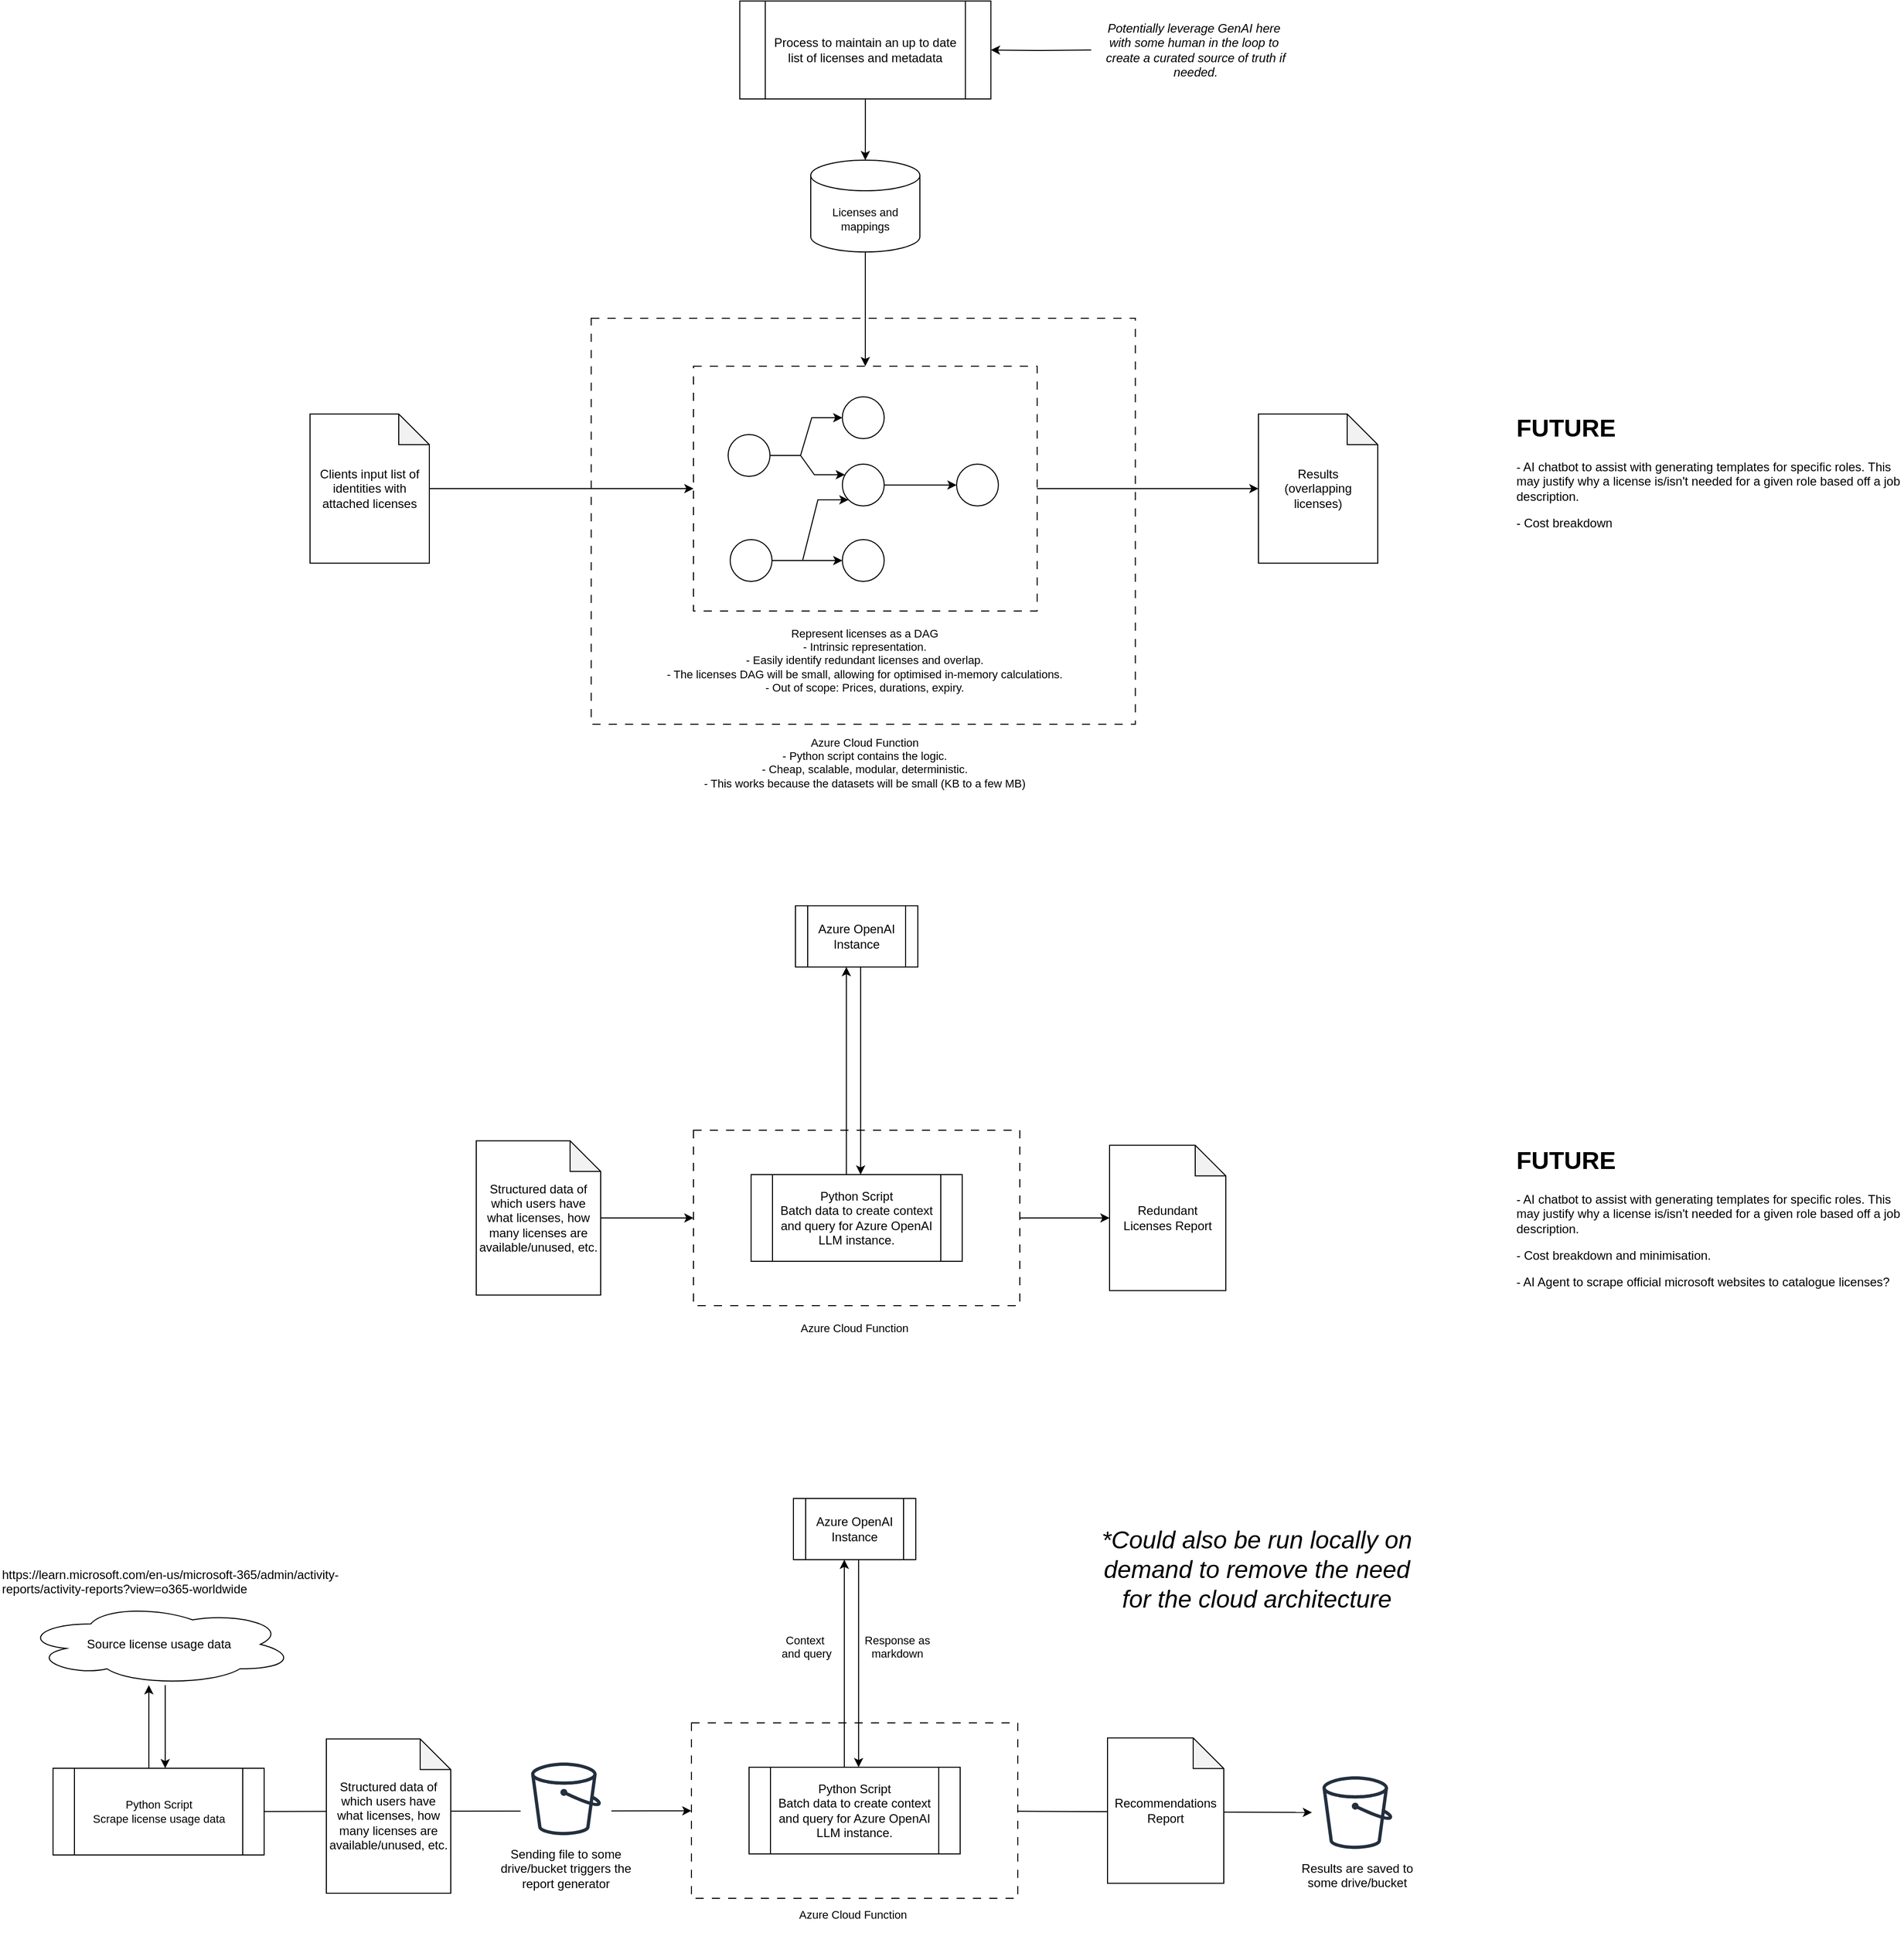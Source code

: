 <mxfile>
    <diagram name="Page-1" id="jkyWEsUThgF6aey1WfAn">
        <mxGraphModel dx="1986" dy="367" grid="0" gridSize="10" guides="1" tooltips="1" connect="1" arrows="1" fold="1" page="0" pageScale="1" pageWidth="827" pageHeight="1169" math="0" shadow="0">
            <root>
                <mxCell id="0"/>
                <mxCell id="1" parent="0"/>
                <mxCell id="11" style="edgeStyle=none;html=1;" parent="1" source="5" target="10" edge="1">
                    <mxGeometry relative="1" as="geometry"/>
                </mxCell>
                <mxCell id="5" value="" style="rounded=0;whiteSpace=wrap;html=1;dashed=1;dashPattern=8 8;" parent="1" vertex="1">
                    <mxGeometry x="508" y="1149" width="320" height="172" as="geometry"/>
                </mxCell>
                <mxCell id="tkoUn3kZjdcvx1pm9AA_-21" value="" style="rounded=0;whiteSpace=wrap;html=1;dashed=1;dashPattern=8 8;" parent="1" vertex="1">
                    <mxGeometry x="407.71" y="353" width="533.58" height="398" as="geometry"/>
                </mxCell>
                <mxCell id="tkoUn3kZjdcvx1pm9AA_-20" style="edgeStyle=orthogonalEdgeStyle;rounded=0;orthogonalLoop=1;jettySize=auto;html=1;" parent="1" source="tkoUn3kZjdcvx1pm9AA_-2" target="tkoUn3kZjdcvx1pm9AA_-19" edge="1">
                    <mxGeometry relative="1" as="geometry"/>
                </mxCell>
                <mxCell id="tkoUn3kZjdcvx1pm9AA_-2" value="" style="rounded=0;whiteSpace=wrap;html=1;dashed=1;dashPattern=8 8;" parent="1" vertex="1">
                    <mxGeometry x="508" y="400" width="337" height="240" as="geometry"/>
                </mxCell>
                <mxCell id="tkoUn3kZjdcvx1pm9AA_-18" style="edgeStyle=orthogonalEdgeStyle;rounded=0;orthogonalLoop=1;jettySize=auto;html=1;entryX=0;entryY=0.5;entryDx=0;entryDy=0;" parent="1" source="tkoUn3kZjdcvx1pm9AA_-1" target="tkoUn3kZjdcvx1pm9AA_-2" edge="1">
                    <mxGeometry relative="1" as="geometry"/>
                </mxCell>
                <mxCell id="tkoUn3kZjdcvx1pm9AA_-1" value="Clients input list of identities with attached licenses" style="shape=note;whiteSpace=wrap;html=1;backgroundOutline=1;darkOpacity=0.05;" parent="1" vertex="1">
                    <mxGeometry x="132" y="446.88" width="117" height="146.25" as="geometry"/>
                </mxCell>
                <mxCell id="tkoUn3kZjdcvx1pm9AA_-3" style="edgeStyle=entityRelationEdgeStyle;rounded=0;orthogonalLoop=1;jettySize=auto;html=1;entryX=0.061;entryY=0.253;entryDx=0;entryDy=0;entryPerimeter=0;" parent="1" source="tkoUn3kZjdcvx1pm9AA_-5" target="tkoUn3kZjdcvx1pm9AA_-8" edge="1">
                    <mxGeometry relative="1" as="geometry"/>
                </mxCell>
                <mxCell id="tkoUn3kZjdcvx1pm9AA_-4" style="edgeStyle=entityRelationEdgeStyle;shape=connector;rounded=0;orthogonalLoop=1;jettySize=auto;html=1;strokeColor=default;align=center;verticalAlign=middle;fontFamily=Helvetica;fontSize=11;fontColor=default;labelBackgroundColor=default;endArrow=classic;" parent="1" source="tkoUn3kZjdcvx1pm9AA_-5" target="tkoUn3kZjdcvx1pm9AA_-6" edge="1">
                    <mxGeometry relative="1" as="geometry"/>
                </mxCell>
                <mxCell id="tkoUn3kZjdcvx1pm9AA_-5" value="" style="ellipse;whiteSpace=wrap;html=1;aspect=fixed;" parent="1" vertex="1">
                    <mxGeometry x="542" y="467" width="41" height="41" as="geometry"/>
                </mxCell>
                <mxCell id="tkoUn3kZjdcvx1pm9AA_-6" value="" style="ellipse;whiteSpace=wrap;html=1;aspect=fixed;" parent="1" vertex="1">
                    <mxGeometry x="654" y="430" width="41" height="41" as="geometry"/>
                </mxCell>
                <mxCell id="tkoUn3kZjdcvx1pm9AA_-7" style="edgeStyle=orthogonalEdgeStyle;rounded=0;orthogonalLoop=1;jettySize=auto;html=1;entryX=0;entryY=0.5;entryDx=0;entryDy=0;" parent="1" source="tkoUn3kZjdcvx1pm9AA_-8" target="tkoUn3kZjdcvx1pm9AA_-12" edge="1">
                    <mxGeometry relative="1" as="geometry"/>
                </mxCell>
                <mxCell id="tkoUn3kZjdcvx1pm9AA_-8" value="" style="ellipse;whiteSpace=wrap;html=1;aspect=fixed;" parent="1" vertex="1">
                    <mxGeometry x="654" y="496" width="41" height="41" as="geometry"/>
                </mxCell>
                <mxCell id="tkoUn3kZjdcvx1pm9AA_-9" style="edgeStyle=entityRelationEdgeStyle;shape=connector;rounded=0;orthogonalLoop=1;jettySize=auto;html=1;strokeColor=default;align=center;verticalAlign=middle;fontFamily=Helvetica;fontSize=11;fontColor=default;labelBackgroundColor=default;endArrow=classic;" parent="1" source="tkoUn3kZjdcvx1pm9AA_-11" target="tkoUn3kZjdcvx1pm9AA_-14" edge="1">
                    <mxGeometry relative="1" as="geometry"/>
                </mxCell>
                <mxCell id="tkoUn3kZjdcvx1pm9AA_-10" style="edgeStyle=entityRelationEdgeStyle;shape=connector;rounded=0;orthogonalLoop=1;jettySize=auto;html=1;entryX=0;entryY=1;entryDx=0;entryDy=0;strokeColor=default;align=center;verticalAlign=middle;fontFamily=Helvetica;fontSize=11;fontColor=default;labelBackgroundColor=default;endArrow=classic;" parent="1" source="tkoUn3kZjdcvx1pm9AA_-11" target="tkoUn3kZjdcvx1pm9AA_-8" edge="1">
                    <mxGeometry relative="1" as="geometry"/>
                </mxCell>
                <mxCell id="tkoUn3kZjdcvx1pm9AA_-11" value="" style="ellipse;whiteSpace=wrap;html=1;aspect=fixed;" parent="1" vertex="1">
                    <mxGeometry x="544" y="570" width="41" height="41" as="geometry"/>
                </mxCell>
                <mxCell id="tkoUn3kZjdcvx1pm9AA_-12" value="" style="ellipse;whiteSpace=wrap;html=1;aspect=fixed;" parent="1" vertex="1">
                    <mxGeometry x="766" y="496" width="41" height="41" as="geometry"/>
                </mxCell>
                <mxCell id="tkoUn3kZjdcvx1pm9AA_-13" value="Represent licenses as a DAG&lt;div&gt;- Intrinsic representation.&lt;br&gt;&lt;div&gt;- Easily identify redundant licenses and overlap.&lt;/div&gt;&lt;/div&gt;&lt;div&gt;- The licenses DAG will be small, allowing for optimised in-memory calculations.&lt;/div&gt;&lt;div&gt;- Out of scope: Prices, durations, expiry.&lt;/div&gt;" style="text;html=1;align=center;verticalAlign=top;whiteSpace=wrap;rounded=0;fontFamily=Helvetica;fontSize=11;fontColor=default;labelBackgroundColor=default;" parent="1" vertex="1">
                    <mxGeometry x="479" y="649" width="393.5" height="67" as="geometry"/>
                </mxCell>
                <mxCell id="tkoUn3kZjdcvx1pm9AA_-14" value="" style="ellipse;whiteSpace=wrap;html=1;aspect=fixed;" parent="1" vertex="1">
                    <mxGeometry x="654" y="570" width="41" height="41" as="geometry"/>
                </mxCell>
                <mxCell id="tkoUn3kZjdcvx1pm9AA_-16" style="edgeStyle=orthogonalEdgeStyle;rounded=0;orthogonalLoop=1;jettySize=auto;html=1;" parent="1" source="tkoUn3kZjdcvx1pm9AA_-15" target="tkoUn3kZjdcvx1pm9AA_-2" edge="1">
                    <mxGeometry relative="1" as="geometry"/>
                </mxCell>
                <mxCell id="tkoUn3kZjdcvx1pm9AA_-15" value="Licenses and mappings" style="shape=cylinder3;whiteSpace=wrap;html=1;boundedLbl=1;backgroundOutline=1;size=15;fontFamily=Helvetica;fontSize=11;fontColor=default;labelBackgroundColor=default;" parent="1" vertex="1">
                    <mxGeometry x="623" y="198" width="107" height="90" as="geometry"/>
                </mxCell>
                <mxCell id="tkoUn3kZjdcvx1pm9AA_-19" value="Results&lt;div&gt;(overlapping licenses)&lt;/div&gt;" style="shape=note;whiteSpace=wrap;html=1;backgroundOutline=1;darkOpacity=0.05;" parent="1" vertex="1">
                    <mxGeometry x="1062" y="446.88" width="117" height="146.25" as="geometry"/>
                </mxCell>
                <mxCell id="tkoUn3kZjdcvx1pm9AA_-22" value="&lt;div&gt;Azure Cloud Function&lt;/div&gt;- Python script contains the logic.&lt;div&gt;- Cheap, scalable, modular, deterministic.&lt;/div&gt;&lt;div&gt;- This works because the datasets will be small (KB to a few MB)&lt;/div&gt;" style="text;html=1;align=center;verticalAlign=top;whiteSpace=wrap;rounded=0;fontFamily=Helvetica;fontSize=11;fontColor=default;labelBackgroundColor=default;" parent="1" vertex="1">
                    <mxGeometry x="478.75" y="756" width="393.5" height="79" as="geometry"/>
                </mxCell>
                <mxCell id="tkoUn3kZjdcvx1pm9AA_-25" style="edgeStyle=orthogonalEdgeStyle;rounded=0;orthogonalLoop=1;jettySize=auto;html=1;" parent="1" source="tkoUn3kZjdcvx1pm9AA_-24" target="tkoUn3kZjdcvx1pm9AA_-15" edge="1">
                    <mxGeometry relative="1" as="geometry"/>
                </mxCell>
                <mxCell id="tkoUn3kZjdcvx1pm9AA_-24" value="Process to maintain an up to date list of licenses and metadata" style="shape=process;whiteSpace=wrap;html=1;backgroundOutline=1;" parent="1" vertex="1">
                    <mxGeometry x="553.38" y="42" width="246.25" height="96" as="geometry"/>
                </mxCell>
                <mxCell id="tkoUn3kZjdcvx1pm9AA_-27" style="edgeStyle=orthogonalEdgeStyle;rounded=0;orthogonalLoop=1;jettySize=auto;html=1;entryX=1;entryY=0.5;entryDx=0;entryDy=0;" parent="1" target="tkoUn3kZjdcvx1pm9AA_-24" edge="1">
                    <mxGeometry relative="1" as="geometry">
                        <mxPoint x="898" y="90" as="sourcePoint"/>
                    </mxGeometry>
                </mxCell>
                <mxCell id="tkoUn3kZjdcvx1pm9AA_-29" value="&lt;span style=&quot;font-style: italic;&quot;&gt;Potentially leverage GenAI here&amp;nbsp;&lt;/span&gt;&lt;div style=&quot;font-style: italic;&quot;&gt;with some human in the loop to&amp;nbsp;&lt;/div&gt;&lt;div style=&quot;font-style: italic;&quot;&gt;create a curated source of truth if needed.&lt;/div&gt;" style="text;html=1;align=center;verticalAlign=middle;whiteSpace=wrap;rounded=0;" parent="1" vertex="1">
                    <mxGeometry x="896" y="51.5" width="209" height="77" as="geometry"/>
                </mxCell>
                <mxCell id="3" value="&lt;h1 style=&quot;margin-top: 0px;&quot;&gt;FUTURE&lt;/h1&gt;&lt;p&gt;- AI chatbot to assist with generating templates for specific roles. This may justify why a license is/isn&#39;t needed for a given role based off a job description.&lt;/p&gt;&lt;p&gt;- Cost breakdown&lt;/p&gt;&lt;p&gt;&lt;br&gt;&lt;/p&gt;" style="text;html=1;whiteSpace=wrap;overflow=hidden;rounded=0;" parent="1" vertex="1">
                    <mxGeometry x="1313" y="439.5" width="381" height="154" as="geometry"/>
                </mxCell>
                <mxCell id="13" style="edgeStyle=none;html=1;endArrow=classic;endFill=1;" parent="1" edge="1">
                    <mxGeometry relative="1" as="geometry">
                        <mxPoint x="657.91" y="1192.5" as="sourcePoint"/>
                        <mxPoint x="657.91" y="989" as="targetPoint"/>
                    </mxGeometry>
                </mxCell>
                <mxCell id="4" value="&lt;div&gt;Python Script&lt;/div&gt;&lt;div&gt;Batch data to create context and query for Azure OpenAI LLM instance.&lt;/div&gt;" style="shape=process;whiteSpace=wrap;html=1;backgroundOutline=1;" parent="1" vertex="1">
                    <mxGeometry x="564.5" y="1192.5" width="207" height="85" as="geometry"/>
                </mxCell>
                <mxCell id="6" value="&lt;div&gt;Azure Cloud Function&lt;/div&gt;" style="text;html=1;align=center;verticalAlign=top;whiteSpace=wrap;rounded=0;fontFamily=Helvetica;fontSize=11;fontColor=default;labelBackgroundColor=default;" parent="1" vertex="1">
                    <mxGeometry x="468.5" y="1329.5" width="393.5" height="79" as="geometry"/>
                </mxCell>
                <mxCell id="9" style="edgeStyle=none;html=1;" parent="1" source="8" target="5" edge="1">
                    <mxGeometry relative="1" as="geometry"/>
                </mxCell>
                <mxCell id="8" value="Structured data of which users have what licenses, how many licenses are available/unused, etc." style="shape=note;whiteSpace=wrap;html=1;backgroundOutline=1;darkOpacity=0.05;" parent="1" vertex="1">
                    <mxGeometry x="295" y="1159.38" width="122" height="151.25" as="geometry"/>
                </mxCell>
                <mxCell id="10" value="Redundant&lt;div&gt;Licenses Report&lt;/div&gt;" style="shape=note;whiteSpace=wrap;html=1;backgroundOutline=1;darkOpacity=0.05;" parent="1" vertex="1">
                    <mxGeometry x="916" y="1163.75" width="114" height="142.5" as="geometry"/>
                </mxCell>
                <mxCell id="12" value="Azure OpenAI Instance" style="shape=process;whiteSpace=wrap;html=1;backgroundOutline=1;" parent="1" vertex="1">
                    <mxGeometry x="608" y="929" width="120" height="60" as="geometry"/>
                </mxCell>
                <mxCell id="14" style="edgeStyle=none;html=1;endArrow=none;endFill=0;startArrow=classic;startFill=1;" parent="1" edge="1">
                    <mxGeometry relative="1" as="geometry">
                        <mxPoint x="671.91" y="1192.5" as="sourcePoint"/>
                        <mxPoint x="671.91" y="989" as="targetPoint"/>
                    </mxGeometry>
                </mxCell>
                <mxCell id="15" value="&lt;h1 style=&quot;margin-top: 0px;&quot;&gt;FUTURE&lt;/h1&gt;&lt;p&gt;- AI chatbot to assist with generating templates for specific roles. This may justify why a license is/isn&#39;t needed for a given role based off a job description.&lt;/p&gt;&lt;p&gt;- Cost breakdown and minimisation.&lt;/p&gt;&lt;p&gt;- AI Agent to scrape official microsoft websites to catalogue licenses?&lt;/p&gt;&lt;p&gt;&lt;br&gt;&lt;/p&gt;" style="text;html=1;whiteSpace=wrap;overflow=hidden;rounded=0;" parent="1" vertex="1">
                    <mxGeometry x="1313" y="1158" width="381" height="154" as="geometry"/>
                </mxCell>
                <mxCell id="50" style="edgeStyle=none;html=1;" edge="1" parent="1" source="17" target="47">
                    <mxGeometry relative="1" as="geometry"/>
                </mxCell>
                <mxCell id="17" value="" style="rounded=0;whiteSpace=wrap;html=1;dashed=1;dashPattern=8 8;" vertex="1" parent="1">
                    <mxGeometry x="506" y="1730" width="320" height="172" as="geometry"/>
                </mxCell>
                <mxCell id="18" style="edgeStyle=none;html=1;endArrow=classic;endFill=1;" edge="1" parent="1">
                    <mxGeometry relative="1" as="geometry">
                        <mxPoint x="655.91" y="1773.5" as="sourcePoint"/>
                        <mxPoint x="655.91" y="1570" as="targetPoint"/>
                    </mxGeometry>
                </mxCell>
                <mxCell id="19" value="&lt;div&gt;Python Script&lt;/div&gt;&lt;div&gt;Batch data to create context and query for Azure OpenAI LLM instance.&lt;/div&gt;" style="shape=process;whiteSpace=wrap;html=1;backgroundOutline=1;" vertex="1" parent="1">
                    <mxGeometry x="562.5" y="1773.5" width="207" height="85" as="geometry"/>
                </mxCell>
                <mxCell id="22" value="Recommendations&lt;br&gt;Report" style="shape=note;whiteSpace=wrap;html=1;backgroundOutline=1;darkOpacity=0.05;" vertex="1" parent="1">
                    <mxGeometry x="914" y="1744.75" width="114" height="142.5" as="geometry"/>
                </mxCell>
                <mxCell id="23" value="Azure OpenAI Instance" style="shape=process;whiteSpace=wrap;html=1;backgroundOutline=1;" vertex="1" parent="1">
                    <mxGeometry x="606" y="1510" width="120" height="60" as="geometry"/>
                </mxCell>
                <mxCell id="24" style="edgeStyle=none;html=1;endArrow=none;endFill=0;startArrow=classic;startFill=1;" edge="1" parent="1">
                    <mxGeometry relative="1" as="geometry">
                        <mxPoint x="669.91" y="1773.5" as="sourcePoint"/>
                        <mxPoint x="669.91" y="1570" as="targetPoint"/>
                    </mxGeometry>
                </mxCell>
                <mxCell id="26" value="&lt;div&gt;Azure Cloud Function&lt;/div&gt;" style="text;html=1;align=center;verticalAlign=top;whiteSpace=wrap;rounded=0;fontFamily=Helvetica;fontSize=11;fontColor=default;labelBackgroundColor=default;" vertex="1" parent="1">
                    <mxGeometry x="556.75" y="1905" width="214.75" height="30" as="geometry"/>
                </mxCell>
                <mxCell id="35" style="edgeStyle=none;html=1;" edge="1" parent="1">
                    <mxGeometry relative="1" as="geometry">
                        <mxPoint x="-26.05" y="1774.5" as="sourcePoint"/>
                        <mxPoint x="-26.05" y="1693" as="targetPoint"/>
                    </mxGeometry>
                </mxCell>
                <mxCell id="33" value="&lt;div style=&quot;font-size: 11px;&quot;&gt;Python Script&lt;/div&gt;&lt;div style=&quot;font-size: 11px;&quot;&gt;Scrape license usage data&lt;/div&gt;" style="shape=process;whiteSpace=wrap;html=1;backgroundOutline=1;" vertex="1" parent="1">
                    <mxGeometry x="-120" y="1774.5" width="207" height="85" as="geometry"/>
                </mxCell>
                <mxCell id="34" value="Source license usage data" style="ellipse;shape=cloud;whiteSpace=wrap;html=1;" vertex="1" parent="1">
                    <mxGeometry x="-149.5" y="1613" width="266" height="80" as="geometry"/>
                </mxCell>
                <mxCell id="36" style="edgeStyle=none;html=1;startArrow=classic;startFill=1;endArrow=none;endFill=0;" edge="1" parent="1">
                    <mxGeometry relative="1" as="geometry">
                        <mxPoint x="-10" y="1774.5" as="sourcePoint"/>
                        <mxPoint x="-10" y="1693" as="targetPoint"/>
                    </mxGeometry>
                </mxCell>
                <UserObject label="https://learn.microsoft.com/en-us/microsoft-365/admin/activity-reports/activity-reports?view=o365-worldwide" link="https://learn.microsoft.com/en-us/microsoft-365/admin/activity-reports/activity-reports?view=o365-worldwide" id="37">
                    <mxCell style="text;whiteSpace=wrap;" vertex="1" parent="1">
                        <mxGeometry x="-172" y="1571" width="335" height="51" as="geometry"/>
                    </mxCell>
                </UserObject>
                <mxCell id="40" value="&lt;div&gt;Context&amp;nbsp;&lt;/div&gt;&lt;div&gt;and query&lt;/div&gt;" style="text;html=1;align=center;verticalAlign=top;whiteSpace=wrap;rounded=0;fontFamily=Helvetica;fontSize=11;fontColor=default;labelBackgroundColor=default;" vertex="1" parent="1">
                    <mxGeometry x="584" y="1636" width="70" height="41" as="geometry"/>
                </mxCell>
                <mxCell id="41" value="Response as markdown" style="text;html=1;align=center;verticalAlign=top;whiteSpace=wrap;rounded=0;fontFamily=Helvetica;fontSize=11;fontColor=default;labelBackgroundColor=default;" vertex="1" parent="1">
                    <mxGeometry x="673" y="1636" width="70" height="41" as="geometry"/>
                </mxCell>
                <mxCell id="43" value="" style="edgeStyle=none;html=1;" edge="1" parent="1" source="33" target="17">
                    <mxGeometry relative="1" as="geometry">
                        <mxPoint x="153" y="1816" as="sourcePoint"/>
                        <mxPoint x="397" y="1813.5" as="targetPoint"/>
                    </mxGeometry>
                </mxCell>
                <mxCell id="21" value="Structured data of which users have what licenses, how many licenses are available/unused, etc." style="shape=note;whiteSpace=wrap;html=1;backgroundOutline=1;darkOpacity=0.05;" vertex="1" parent="1">
                    <mxGeometry x="148" y="1745.75" width="122" height="151.25" as="geometry"/>
                </mxCell>
                <mxCell id="45" value="" style="sketch=0;outlineConnect=0;fontColor=#232F3E;gradientColor=none;strokeColor=#232F3E;fillColor=#ffffff;dashed=0;verticalLabelPosition=bottom;verticalAlign=top;align=center;html=1;fontSize=12;fontStyle=0;aspect=fixed;shape=mxgraph.aws4.resourceIcon;resIcon=mxgraph.aws4.bucket;" vertex="1" parent="1">
                    <mxGeometry x="338.5" y="1760" width="89" height="89" as="geometry"/>
                </mxCell>
                <mxCell id="46" value="&lt;span style=&quot;color: rgb(0, 0, 0); font-family: Helvetica; font-size: 12px; font-style: normal; font-variant-ligatures: normal; font-variant-caps: normal; font-weight: 400; letter-spacing: normal; orphans: 2; text-indent: 0px; text-transform: none; widows: 2; word-spacing: 0px; -webkit-text-stroke-width: 0px; white-space: normal; background-color: rgb(255, 255, 255); text-decoration-thickness: initial; text-decoration-style: initial; text-decoration-color: initial; float: none; display: inline !important;&quot;&gt;Sending file to some drive/bucket triggers the report generator&lt;/span&gt;" style="text;whiteSpace=wrap;html=1;align=center;" vertex="1" parent="1">
                    <mxGeometry x="317" y="1845" width="132" height="52" as="geometry"/>
                </mxCell>
                <mxCell id="47" value="" style="sketch=0;outlineConnect=0;fontColor=#232F3E;gradientColor=none;strokeColor=#232F3E;fillColor=#ffffff;dashed=0;verticalLabelPosition=bottom;verticalAlign=top;align=center;html=1;fontSize=12;fontStyle=0;aspect=fixed;shape=mxgraph.aws4.resourceIcon;resIcon=mxgraph.aws4.bucket;" vertex="1" parent="1">
                    <mxGeometry x="1114.5" y="1773.5" width="89" height="89" as="geometry"/>
                </mxCell>
                <mxCell id="48" value="&lt;span style=&quot;color: rgb(0, 0, 0); font-family: Helvetica; font-size: 12px; font-style: normal; font-variant-ligatures: normal; font-variant-caps: normal; font-weight: 400; letter-spacing: normal; orphans: 2; text-indent: 0px; text-transform: none; widows: 2; word-spacing: 0px; -webkit-text-stroke-width: 0px; white-space: normal; background-color: rgb(255, 255, 255); text-decoration-thickness: initial; text-decoration-style: initial; text-decoration-color: initial; float: none; display: inline !important;&quot;&gt;Results are saved to some drive/bucket&lt;/span&gt;" style="text;whiteSpace=wrap;html=1;align=center;" vertex="1" parent="1">
                    <mxGeometry x="1093" y="1858.5" width="132" height="52" as="geometry"/>
                </mxCell>
                <mxCell id="51" value="&lt;font style=&quot;font-size: 24px;&quot;&gt;*Could also be run locally on demand to remove the need for the cloud architecture&lt;/font&gt;" style="text;html=1;align=center;verticalAlign=middle;whiteSpace=wrap;rounded=0;fontStyle=2" vertex="1" parent="1">
                    <mxGeometry x="893" y="1565" width="334.5" height="30" as="geometry"/>
                </mxCell>
            </root>
        </mxGraphModel>
    </diagram>
</mxfile>
